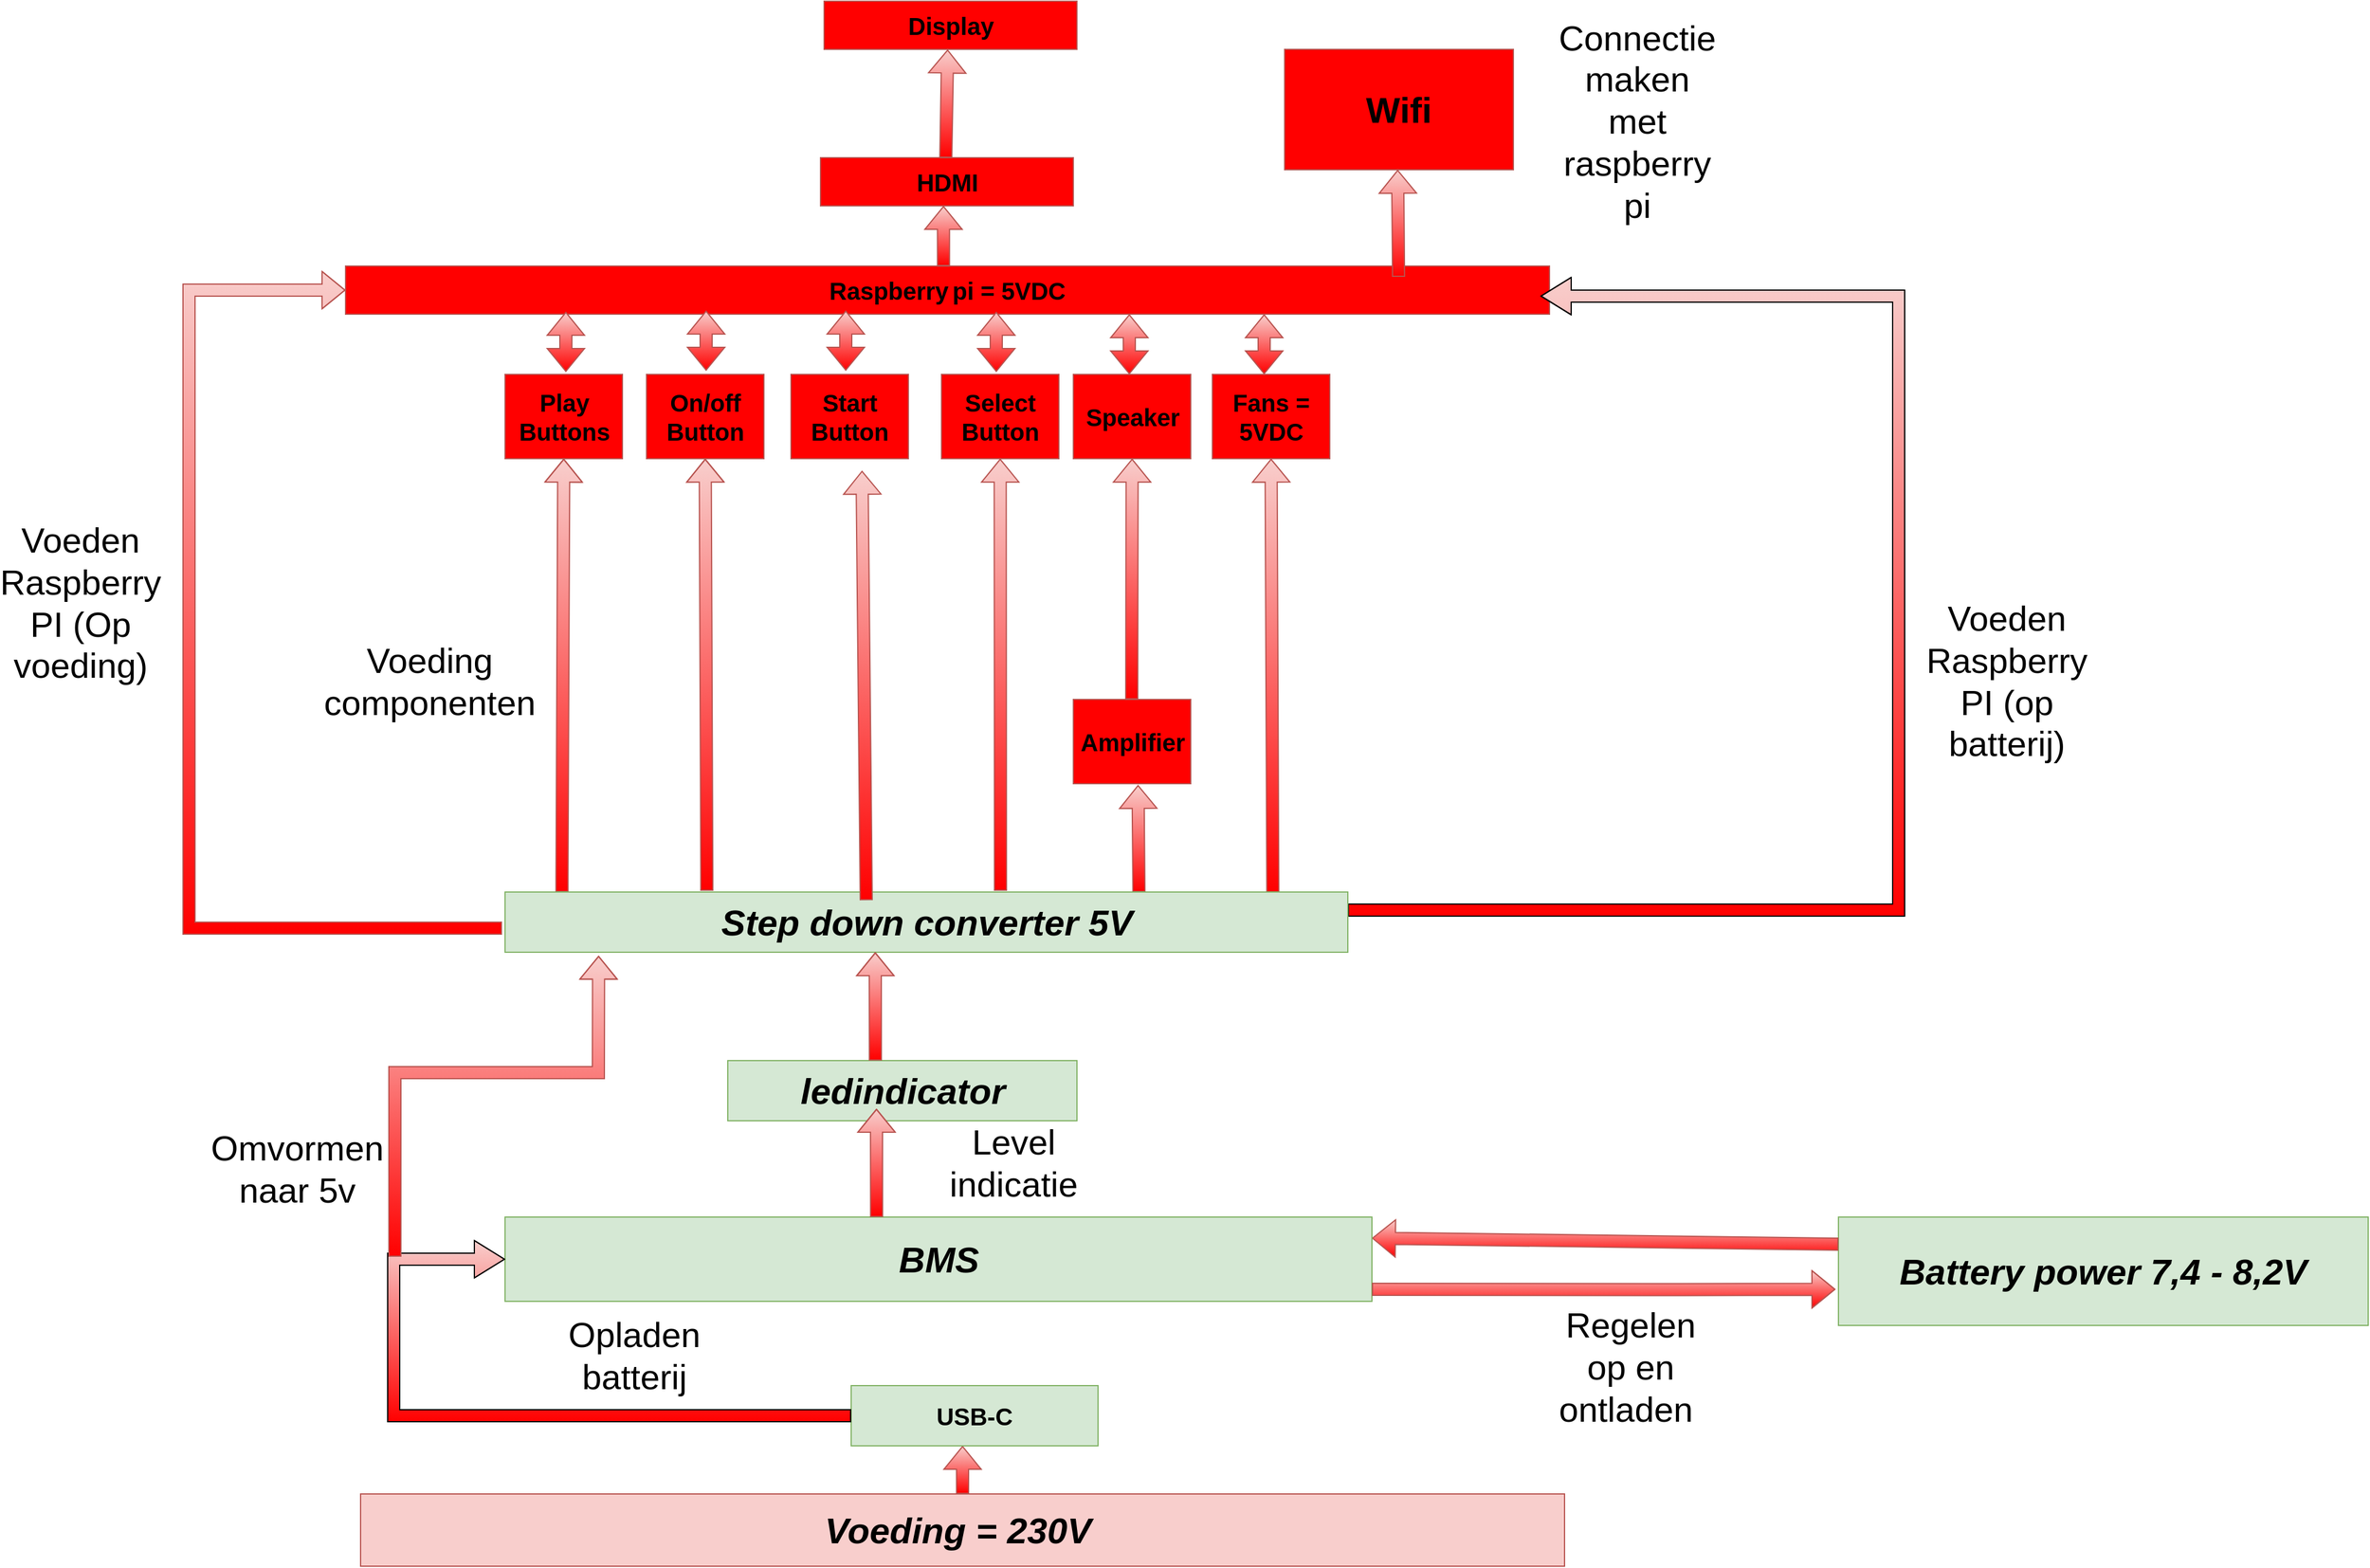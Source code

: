 <mxfile version="23.1.6" type="device" pages="2">
  <diagram name="Pagina-1" id="BVmWbuZmynB-B3Y1zxiG">
    <mxGraphModel dx="2627" dy="2064" grid="1" gridSize="10" guides="1" tooltips="1" connect="1" arrows="1" fold="1" page="0" pageScale="1" pageWidth="1169" pageHeight="827" math="0" shadow="0">
      <root>
        <mxCell id="0" />
        <mxCell id="1" parent="0" />
        <mxCell id="gzW0-0ScK9NF6WWJQt-L-2" value="&lt;span style=&quot;font-size: 30px;&quot;&gt;&lt;b&gt;&lt;i&gt;Battery power 7,4 - 8,2V&lt;/i&gt;&lt;/b&gt;&lt;/span&gt;" style="text;html=1;align=center;verticalAlign=middle;whiteSpace=wrap;rounded=0;fillColor=#d5e8d4;strokeColor=#82b366;" parent="1" vertex="1">
          <mxGeometry x="1240" y="590" width="440" height="90" as="geometry" />
        </mxCell>
        <mxCell id="gzW0-0ScK9NF6WWJQt-L-3" value="&lt;b&gt;&lt;i&gt;&lt;font style=&quot;font-size: 30px;&quot;&gt;Voeding = 230V&amp;nbsp;&lt;/font&gt;&lt;/i&gt;&lt;/b&gt;" style="rounded=0;whiteSpace=wrap;html=1;fillColor=#f8cecc;strokeColor=#b85450;" parent="1" vertex="1">
          <mxGeometry x="12.5" y="820" width="1000" height="60" as="geometry" />
        </mxCell>
        <mxCell id="gzW0-0ScK9NF6WWJQt-L-7" value="&lt;b&gt;&lt;font style=&quot;font-size: 20px;&quot;&gt;Play Buttons&lt;/font&gt;&lt;/b&gt;" style="rounded=0;whiteSpace=wrap;html=1;fillColor=#FF0000;gradientColor=#FF0000;strokeColor=#b85450;" parent="1" vertex="1">
          <mxGeometry x="132.5" y="-110" width="97.5" height="70" as="geometry" />
        </mxCell>
        <mxCell id="gzW0-0ScK9NF6WWJQt-L-12" value="&lt;font style=&quot;font-size: 20px;&quot;&gt;&lt;b&gt;Speaker&lt;/b&gt;&lt;/font&gt;" style="rounded=0;whiteSpace=wrap;html=1;fillColor=#FF0000;gradientColor=#FF0000;strokeColor=#b85450;" parent="1" vertex="1">
          <mxGeometry x="604.5" y="-110" width="97.5" height="70" as="geometry" />
        </mxCell>
        <mxCell id="gzW0-0ScK9NF6WWJQt-L-13" value="&lt;font style=&quot;font-size: 20px;&quot;&gt;&lt;b&gt;Display&lt;/b&gt;&lt;/font&gt;" style="rounded=0;whiteSpace=wrap;html=1;fillColor=#FF0000;gradientColor=#FF0000;strokeColor=#b85450;" parent="1" vertex="1">
          <mxGeometry x="397.5" y="-420" width="210" height="40" as="geometry" />
        </mxCell>
        <mxCell id="gzW0-0ScK9NF6WWJQt-L-16" value="" style="shape=flexArrow;endArrow=classic;html=1;rounded=0;fillColor=#f8cecc;strokeColor=#b85450;gradientColor=#FF0000;" parent="1" edge="1">
          <mxGeometry width="50" height="50" relative="1" as="geometry">
            <mxPoint x="659" y="320" as="sourcePoint" />
            <mxPoint x="658.25" y="231" as="targetPoint" />
          </mxGeometry>
        </mxCell>
        <mxCell id="gzW0-0ScK9NF6WWJQt-L-17" value="&lt;b&gt;&lt;font style=&quot;font-size: 20px;&quot;&gt;Raspberry&lt;/font&gt; &lt;font style=&quot;font-size: 20px;&quot;&gt;pi = 5VDC&lt;/font&gt;&lt;/b&gt;" style="rounded=0;whiteSpace=wrap;html=1;fillColor=#FF0000;gradientColor=#FF0000;strokeColor=#b85450;" parent="1" vertex="1">
          <mxGeometry y="-200" width="1000" height="40" as="geometry" />
        </mxCell>
        <mxCell id="gzW0-0ScK9NF6WWJQt-L-18" value="" style="shape=flexArrow;endArrow=classic;startArrow=classic;html=1;rounded=0;fillColor=#f8cecc;gradientColor=#ff0000;strokeColor=#b85450;" parent="1" edge="1">
          <mxGeometry width="100" height="100" relative="1" as="geometry">
            <mxPoint x="183" y="-112" as="sourcePoint" />
            <mxPoint x="183" y="-162" as="targetPoint" />
          </mxGeometry>
        </mxCell>
        <mxCell id="gzW0-0ScK9NF6WWJQt-L-19" value="" style="shape=flexArrow;endArrow=classic;startArrow=classic;html=1;rounded=0;fillColor=#f8cecc;gradientColor=#ff0000;strokeColor=#b85450;" parent="1" edge="1">
          <mxGeometry width="100" height="100" relative="1" as="geometry">
            <mxPoint x="651" y="-110" as="sourcePoint" />
            <mxPoint x="651" y="-160" as="targetPoint" />
          </mxGeometry>
        </mxCell>
        <mxCell id="gzW0-0ScK9NF6WWJQt-L-22" value="&lt;span style=&quot;font-size: 20px;&quot;&gt;&lt;b&gt;Fans = 5VDC&lt;/b&gt;&lt;/span&gt;" style="rounded=0;whiteSpace=wrap;html=1;fillColor=#FF0000;gradientColor=#FF0000;strokeColor=#b85450;" parent="1" vertex="1">
          <mxGeometry x="720" y="-110" width="97.5" height="70" as="geometry" />
        </mxCell>
        <mxCell id="gzW0-0ScK9NF6WWJQt-L-24" value="" style="shape=flexArrow;endArrow=classic;html=1;rounded=0;fillColor=#f8cecc;strokeColor=#b85450;gradientColor=#FF0000;entryX=0.5;entryY=1;entryDx=0;entryDy=0;exitX=0.911;exitY=0.005;exitDx=0;exitDy=0;exitPerimeter=0;" parent="1" source="vp4EuXh7RfyBF7uur29L-22" target="gzW0-0ScK9NF6WWJQt-L-22" edge="1">
          <mxGeometry width="50" height="50" relative="1" as="geometry">
            <mxPoint x="776" y="320" as="sourcePoint" />
            <mxPoint x="770" y="-40" as="targetPoint" />
          </mxGeometry>
        </mxCell>
        <mxCell id="gzW0-0ScK9NF6WWJQt-L-25" value="" style="shape=flexArrow;endArrow=classic;startArrow=classic;html=1;rounded=0;fillColor=#f8cecc;gradientColor=#ff0000;strokeColor=#b85450;" parent="1" edge="1">
          <mxGeometry width="100" height="100" relative="1" as="geometry">
            <mxPoint x="763" y="-110" as="sourcePoint" />
            <mxPoint x="763" y="-160" as="targetPoint" />
          </mxGeometry>
        </mxCell>
        <mxCell id="gzW0-0ScK9NF6WWJQt-L-28" value="" style="shape=flexArrow;endArrow=classic;html=1;rounded=0;fillColor=#f8cecc;strokeColor=#b85450;gradientColor=#FF0000;" parent="1" edge="1">
          <mxGeometry width="50" height="50" relative="1" as="geometry">
            <mxPoint x="496.67" y="-200" as="sourcePoint" />
            <mxPoint x="496.67" y="-250" as="targetPoint" />
          </mxGeometry>
        </mxCell>
        <mxCell id="fVlKrD4pzmXDEWI3yO4o-3" value="" style="shape=flexArrow;endArrow=classic;html=1;rounded=0;fillColor=#f8cecc;strokeColor=#b85450;gradientColor=#FF0000;" parent="1" edge="1">
          <mxGeometry width="50" height="50" relative="1" as="geometry">
            <mxPoint x="512.5" y="820" as="sourcePoint" />
            <mxPoint x="512.5" y="780" as="targetPoint" />
          </mxGeometry>
        </mxCell>
        <mxCell id="DdbdXnfmfiu9sofm0Eif-1" value="&lt;span style=&quot;font-size: 20px;&quot;&gt;&lt;b&gt;On/off Button&lt;/b&gt;&lt;/span&gt;" style="rounded=0;whiteSpace=wrap;html=1;fillColor=#FF0000;gradientColor=#FF0000;strokeColor=#b85450;" parent="1" vertex="1">
          <mxGeometry x="250" y="-110" width="97.5" height="70" as="geometry" />
        </mxCell>
        <mxCell id="DdbdXnfmfiu9sofm0Eif-3" value="" style="shape=flexArrow;endArrow=classic;startArrow=classic;html=1;rounded=0;fillColor=#f8cecc;gradientColor=#ff0000;strokeColor=#b85450;" parent="1" edge="1">
          <mxGeometry width="100" height="100" relative="1" as="geometry">
            <mxPoint x="299.5" y="-113" as="sourcePoint" />
            <mxPoint x="299.5" y="-163" as="targetPoint" />
          </mxGeometry>
        </mxCell>
        <mxCell id="DdbdXnfmfiu9sofm0Eif-7" value="&lt;span style=&quot;font-size: 20px;&quot;&gt;&lt;b&gt;Start Button&lt;/b&gt;&lt;/span&gt;" style="rounded=0;whiteSpace=wrap;html=1;fillColor=#FF0000;gradientColor=#FF0000;strokeColor=#b85450;" parent="1" vertex="1">
          <mxGeometry x="370" y="-110" width="97.5" height="70" as="geometry" />
        </mxCell>
        <mxCell id="DdbdXnfmfiu9sofm0Eif-8" value="" style="shape=flexArrow;endArrow=classic;html=1;rounded=0;fillColor=#f8cecc;strokeColor=#b85450;gradientColor=#FF0000;exitX=0;exitY=0.25;exitDx=0;exitDy=0;entryX=1;entryY=0.25;entryDx=0;entryDy=0;" parent="1" source="gzW0-0ScK9NF6WWJQt-L-2" target="vp4EuXh7RfyBF7uur29L-2" edge="1">
          <mxGeometry width="50" height="50" relative="1" as="geometry">
            <mxPoint x="1080" y="600.0" as="sourcePoint" />
            <mxPoint x="926.25" y="600" as="targetPoint" />
          </mxGeometry>
        </mxCell>
        <mxCell id="DdbdXnfmfiu9sofm0Eif-9" value="" style="shape=flexArrow;endArrow=classic;startArrow=classic;html=1;rounded=0;fillColor=#f8cecc;gradientColor=#ff0000;strokeColor=#b85450;" parent="1" edge="1">
          <mxGeometry width="100" height="100" relative="1" as="geometry">
            <mxPoint x="415.5" y="-113" as="sourcePoint" />
            <mxPoint x="415.5" y="-163" as="targetPoint" />
          </mxGeometry>
        </mxCell>
        <mxCell id="DdbdXnfmfiu9sofm0Eif-19" value="&lt;span style=&quot;font-size: 20px;&quot;&gt;&lt;b&gt;Select Button&lt;/b&gt;&lt;/span&gt;" style="rounded=0;whiteSpace=wrap;html=1;fillColor=#FF0000;gradientColor=#FF0000;strokeColor=#b85450;" parent="1" vertex="1">
          <mxGeometry x="495" y="-110" width="97.5" height="70" as="geometry" />
        </mxCell>
        <mxCell id="DdbdXnfmfiu9sofm0Eif-20" value="" style="shape=flexArrow;endArrow=classic;html=1;rounded=0;fillColor=#f8cecc;strokeColor=#b85450;gradientColor=#FF0000;entryX=0.5;entryY=1;entryDx=0;entryDy=0;exitX=0.386;exitY=0;exitDx=0;exitDy=0;exitPerimeter=0;" parent="1" target="DdbdXnfmfiu9sofm0Eif-19" edge="1">
          <mxGeometry width="50" height="50" relative="1" as="geometry">
            <mxPoint x="544" y="319" as="sourcePoint" />
            <mxPoint x="564.5" y="268" as="targetPoint" />
          </mxGeometry>
        </mxCell>
        <mxCell id="DdbdXnfmfiu9sofm0Eif-21" value="" style="shape=flexArrow;endArrow=classic;startArrow=classic;html=1;rounded=0;fillColor=#f8cecc;gradientColor=#ff0000;strokeColor=#b85450;" parent="1" edge="1">
          <mxGeometry width="100" height="100" relative="1" as="geometry">
            <mxPoint x="540.5" y="-112" as="sourcePoint" />
            <mxPoint x="540.5" y="-162" as="targetPoint" />
          </mxGeometry>
        </mxCell>
        <mxCell id="DdbdXnfmfiu9sofm0Eif-22" value="" style="shape=flexArrow;endArrow=classic;html=1;rounded=0;fillColor=#f8cecc;strokeColor=#b85450;gradientColor=#FF0000;entryX=0.5;entryY=1;entryDx=0;entryDy=0;" parent="1" target="gzW0-0ScK9NF6WWJQt-L-7" edge="1">
          <mxGeometry width="50" height="50" relative="1" as="geometry">
            <mxPoint x="179.79" y="320" as="sourcePoint" />
            <mxPoint x="179.54" y="228" as="targetPoint" />
            <Array as="points">
              <mxPoint x="179.79" y="308" />
            </Array>
          </mxGeometry>
        </mxCell>
        <mxCell id="DdbdXnfmfiu9sofm0Eif-23" value="&lt;span style=&quot;font-size: 20px;&quot;&gt;&lt;b&gt;USB-C&lt;/b&gt;&lt;/span&gt;" style="rounded=0;whiteSpace=wrap;html=1;fillColor=#D5E8D4;gradientColor=none;strokeColor=#82B366;" parent="1" vertex="1">
          <mxGeometry x="420" y="730" width="205" height="50" as="geometry" />
        </mxCell>
        <mxCell id="vp4EuXh7RfyBF7uur29L-2" value="&lt;span style=&quot;font-size: 30px;&quot;&gt;&lt;b&gt;&lt;i&gt;BMS&lt;/i&gt;&lt;/b&gt;&lt;/span&gt;" style="text;html=1;align=center;verticalAlign=middle;whiteSpace=wrap;rounded=0;fillColor=#d5e8d4;strokeColor=#82b366;" parent="1" vertex="1">
          <mxGeometry x="132.5" y="590" width="720" height="70" as="geometry" />
        </mxCell>
        <mxCell id="vp4EuXh7RfyBF7uur29L-7" value="" style="shape=flexArrow;endArrow=classic;html=1;rounded=0;fontSize=12;startSize=8;endSize=8;exitX=0;exitY=0.5;exitDx=0;exitDy=0;fillColor=#F8CECC;gradientColor=#FF0000;entryX=0;entryY=0.5;entryDx=0;entryDy=0;" parent="1" source="DdbdXnfmfiu9sofm0Eif-23" target="vp4EuXh7RfyBF7uur29L-2" edge="1">
          <mxGeometry width="50" height="50" relative="1" as="geometry">
            <mxPoint x="100" y="610" as="sourcePoint" />
            <mxPoint x="120" y="460" as="targetPoint" />
            <Array as="points">
              <mxPoint x="40" y="755" />
              <mxPoint x="40" y="625" />
            </Array>
          </mxGeometry>
        </mxCell>
        <mxCell id="vp4EuXh7RfyBF7uur29L-10" value="" style="shape=flexArrow;endArrow=classic;html=1;rounded=0;fontSize=12;startSize=8;endSize=8;fillColor=#F8CECC;gradientColor=#FF0000;" parent="1" edge="1">
          <mxGeometry width="50" height="50" relative="1" as="geometry">
            <mxPoint x="832.5" y="335.04" as="sourcePoint" />
            <mxPoint x="992.5" y="-175.03" as="targetPoint" />
            <Array as="points">
              <mxPoint x="1010" y="335.04" />
              <mxPoint x="1290" y="335.04" />
              <mxPoint x="1290" y="-174.96" />
              <mxPoint x="1130" y="-174.96" />
            </Array>
          </mxGeometry>
        </mxCell>
        <mxCell id="vp4EuXh7RfyBF7uur29L-11" value="" style="shape=flexArrow;endArrow=classic;html=1;rounded=0;fillColor=#f8cecc;strokeColor=#b85450;gradientColor=#FF0000;entryX=0.5;entryY=1;entryDx=0;entryDy=0;" parent="1" target="DdbdXnfmfiu9sofm0Eif-1" edge="1">
          <mxGeometry width="50" height="50" relative="1" as="geometry">
            <mxPoint x="300.09" y="319" as="sourcePoint" />
            <mxPoint x="299.84" y="227" as="targetPoint" />
            <Array as="points">
              <mxPoint x="300.09" y="307" />
            </Array>
          </mxGeometry>
        </mxCell>
        <mxCell id="vp4EuXh7RfyBF7uur29L-15" value="&lt;span style=&quot;font-size: 30px;&quot;&gt;&lt;b&gt;&lt;i&gt;ledindicator&lt;/i&gt;&lt;/b&gt;&lt;/span&gt;" style="text;html=1;align=center;verticalAlign=middle;whiteSpace=wrap;rounded=0;fillColor=#d5e8d4;strokeColor=#82b366;" parent="1" vertex="1">
          <mxGeometry x="317.5" y="460" width="290" height="50" as="geometry" />
        </mxCell>
        <mxCell id="vp4EuXh7RfyBF7uur29L-22" value="&lt;span style=&quot;font-size: 30px;&quot;&gt;&lt;b&gt;&lt;i&gt;Step down converter 5V&lt;/i&gt;&lt;/b&gt;&lt;/span&gt;" style="text;html=1;align=center;verticalAlign=middle;whiteSpace=wrap;rounded=0;fillColor=#d5e8d4;strokeColor=#82b366;" parent="1" vertex="1">
          <mxGeometry x="132.5" y="320" width="700" height="50" as="geometry" />
        </mxCell>
        <mxCell id="g96vZxY6Tcg0hhWGOu4u-1" value="&lt;font style=&quot;font-size: 29px;&quot;&gt;Omvormen naar 5v&lt;/font&gt;" style="text;html=1;align=center;verticalAlign=middle;whiteSpace=wrap;rounded=0;" parent="1" vertex="1">
          <mxGeometry x="-100" y="500" width="120" height="100" as="geometry" />
        </mxCell>
        <mxCell id="g96vZxY6Tcg0hhWGOu4u-3" value="" style="shape=flexArrow;endArrow=classic;html=1;rounded=0;fillColor=#f8cecc;strokeColor=#b85450;gradientColor=#FF0000;entryX=0;entryY=0.5;entryDx=0;entryDy=0;" parent="1" target="gzW0-0ScK9NF6WWJQt-L-17" edge="1">
          <mxGeometry width="50" height="50" relative="1" as="geometry">
            <mxPoint x="130" y="350" as="sourcePoint" />
            <mxPoint x="100.0" y="270" as="targetPoint" />
            <Array as="points">
              <mxPoint x="-130" y="350" />
              <mxPoint x="-130" y="-180" />
            </Array>
          </mxGeometry>
        </mxCell>
        <mxCell id="g96vZxY6Tcg0hhWGOu4u-4" value="&lt;font style=&quot;font-size: 20px;&quot;&gt;&lt;b&gt;HDMI&lt;/b&gt;&lt;/font&gt;" style="rounded=0;whiteSpace=wrap;html=1;fillColor=#FF0000;gradientColor=#FF0000;strokeColor=#b85450;" parent="1" vertex="1">
          <mxGeometry x="394.5" y="-290" width="210" height="40" as="geometry" />
        </mxCell>
        <mxCell id="g96vZxY6Tcg0hhWGOu4u-5" value="" style="shape=flexArrow;endArrow=classic;html=1;rounded=0;fillColor=#f8cecc;strokeColor=#b85450;gradientColor=#FF0000;entryX=0.5;entryY=1;entryDx=0;entryDy=0;exitX=0.275;exitY=-0.019;exitDx=0;exitDy=0;exitPerimeter=0;" parent="1" edge="1">
          <mxGeometry width="50" height="50" relative="1" as="geometry">
            <mxPoint x="498.59" y="-290.0" as="sourcePoint" />
            <mxPoint x="500.09" y="-379.86" as="targetPoint" />
          </mxGeometry>
        </mxCell>
        <mxCell id="g96vZxY6Tcg0hhWGOu4u-6" value="&lt;font style=&quot;font-size: 20px;&quot;&gt;&lt;b&gt;Amplifier&lt;/b&gt;&lt;/font&gt;" style="rounded=0;whiteSpace=wrap;html=1;fillColor=#FF0000;gradientColor=#FF0000;strokeColor=#b85450;" parent="1" vertex="1">
          <mxGeometry x="604.5" y="160" width="97.5" height="70" as="geometry" />
        </mxCell>
        <mxCell id="g96vZxY6Tcg0hhWGOu4u-7" value="" style="shape=flexArrow;endArrow=classic;html=1;rounded=0;fillColor=#f8cecc;strokeColor=#b85450;gradientColor=#FF0000;" parent="1" edge="1">
          <mxGeometry width="50" height="50" relative="1" as="geometry">
            <mxPoint x="653" y="160" as="sourcePoint" />
            <mxPoint x="653.34" y="-40" as="targetPoint" />
          </mxGeometry>
        </mxCell>
        <mxCell id="g96vZxY6Tcg0hhWGOu4u-9" value="&lt;font style=&quot;font-size: 29px;&quot;&gt;Voeden Raspberry PI (Op voeding)&lt;/font&gt;" style="text;html=1;align=center;verticalAlign=middle;whiteSpace=wrap;rounded=0;" parent="1" vertex="1">
          <mxGeometry x="-280" y="30" width="120" height="100" as="geometry" />
        </mxCell>
        <mxCell id="g96vZxY6Tcg0hhWGOu4u-10" value="&lt;font style=&quot;font-size: 29px;&quot;&gt;Voeden Raspberry PI (op batterij)&lt;/font&gt;" style="text;html=1;align=center;verticalAlign=middle;whiteSpace=wrap;rounded=1;" parent="1" vertex="1">
          <mxGeometry x="1320" y="95" width="120" height="100" as="geometry" />
        </mxCell>
        <mxCell id="g96vZxY6Tcg0hhWGOu4u-11" value="&lt;font style=&quot;font-size: 29px;&quot;&gt;Opladen batterij&lt;/font&gt;" style="text;html=1;align=center;verticalAlign=middle;whiteSpace=wrap;rounded=0;" parent="1" vertex="1">
          <mxGeometry x="190" y="665" width="100" height="80" as="geometry" />
        </mxCell>
        <mxCell id="g96vZxY6Tcg0hhWGOu4u-12" value="&lt;font style=&quot;font-size: 29px;&quot;&gt;Regelen op en ontladen&amp;nbsp;&lt;/font&gt;" style="text;html=1;align=center;verticalAlign=middle;whiteSpace=wrap;rounded=0;" parent="1" vertex="1">
          <mxGeometry x="1050" y="710" width="35" height="10" as="geometry" />
        </mxCell>
        <mxCell id="g96vZxY6Tcg0hhWGOu4u-13" value="&lt;font style=&quot;font-size: 29px;&quot;&gt;Voeding componenten&lt;/font&gt;" style="text;html=1;align=center;verticalAlign=middle;whiteSpace=wrap;rounded=0;" parent="1" vertex="1">
          <mxGeometry y="90" width="140" height="110" as="geometry" />
        </mxCell>
        <mxCell id="g96vZxY6Tcg0hhWGOu4u-16" value="" style="shape=flexArrow;endArrow=classic;html=1;rounded=0;fillColor=#f8cecc;strokeColor=#b85450;gradientColor=#FF0000;entryX=0.111;entryY=1.058;entryDx=0;entryDy=0;exitX=0.318;exitY=0.067;exitDx=0;exitDy=0;exitPerimeter=0;entryPerimeter=0;" parent="1" target="vp4EuXh7RfyBF7uur29L-22" edge="1">
          <mxGeometry width="50" height="50" relative="1" as="geometry">
            <mxPoint x="41" y="623" as="sourcePoint" />
            <mxPoint x="40" y="400" as="targetPoint" />
            <Array as="points">
              <mxPoint x="41" y="470" />
              <mxPoint x="210" y="470" />
            </Array>
          </mxGeometry>
        </mxCell>
        <mxCell id="g96vZxY6Tcg0hhWGOu4u-17" value="" style="shape=flexArrow;endArrow=classic;html=1;rounded=0;fillColor=#f8cecc;strokeColor=#b85450;gradientColor=#FF0000;entryX=0.5;entryY=1;entryDx=0;entryDy=0;exitX=0.275;exitY=-0.019;exitDx=0;exitDy=0;exitPerimeter=0;" parent="1" edge="1">
          <mxGeometry width="50" height="50" relative="1" as="geometry">
            <mxPoint x="432.5" y="326.86" as="sourcePoint" />
            <mxPoint x="429" y="-30" as="targetPoint" />
          </mxGeometry>
        </mxCell>
        <mxCell id="g96vZxY6Tcg0hhWGOu4u-21" value="" style="shape=flexArrow;endArrow=classic;html=1;rounded=0;fillColor=#f8cecc;strokeColor=#b85450;gradientColor=#FF0000;" parent="1" edge="1">
          <mxGeometry width="50" height="50" relative="1" as="geometry">
            <mxPoint x="852.5" y="650" as="sourcePoint" />
            <mxPoint x="1237.5" y="650" as="targetPoint" />
            <Array as="points">
              <mxPoint x="1085" y="650.25" />
            </Array>
          </mxGeometry>
        </mxCell>
        <mxCell id="g96vZxY6Tcg0hhWGOu4u-22" value="&lt;font style=&quot;font-size: 30px;&quot;&gt;&lt;b&gt;Wifi&lt;/b&gt;&lt;/font&gt;" style="rounded=0;whiteSpace=wrap;html=1;fillColor=#FF0000;gradientColor=#FF0000;strokeColor=#b85450;" parent="1" vertex="1">
          <mxGeometry x="780" y="-380" width="190" height="100" as="geometry" />
        </mxCell>
        <mxCell id="g96vZxY6Tcg0hhWGOu4u-23" value="" style="shape=flexArrow;endArrow=classic;html=1;rounded=0;fillColor=#f8cecc;strokeColor=#b85450;gradientColor=#FF0000;" parent="1" edge="1">
          <mxGeometry width="50" height="50" relative="1" as="geometry">
            <mxPoint x="874.64" y="-191" as="sourcePoint" />
            <mxPoint x="873.89" y="-280" as="targetPoint" />
          </mxGeometry>
        </mxCell>
        <mxCell id="g96vZxY6Tcg0hhWGOu4u-25" value="" style="shape=flexArrow;endArrow=classic;html=1;rounded=0;fillColor=#f8cecc;strokeColor=#b85450;gradientColor=#FF0000;" parent="1" edge="1">
          <mxGeometry width="50" height="50" relative="1" as="geometry">
            <mxPoint x="441.09" y="590" as="sourcePoint" />
            <mxPoint x="441" y="500" as="targetPoint" />
            <Array as="points">
              <mxPoint x="441.09" y="578" />
            </Array>
          </mxGeometry>
        </mxCell>
        <mxCell id="g96vZxY6Tcg0hhWGOu4u-26" value="" style="shape=flexArrow;endArrow=classic;html=1;rounded=0;fillColor=#f8cecc;strokeColor=#b85450;gradientColor=#FF0000;" parent="1" edge="1">
          <mxGeometry width="50" height="50" relative="1" as="geometry">
            <mxPoint x="440.09" y="460" as="sourcePoint" />
            <mxPoint x="440" y="370" as="targetPoint" />
            <Array as="points">
              <mxPoint x="440.09" y="448" />
            </Array>
          </mxGeometry>
        </mxCell>
        <mxCell id="g96vZxY6Tcg0hhWGOu4u-30" value="&lt;font style=&quot;font-size: 29px;&quot;&gt;Connectie maken met raspberry pi&lt;/font&gt;" style="text;html=1;align=center;verticalAlign=middle;whiteSpace=wrap;rounded=0;" parent="1" vertex="1">
          <mxGeometry x="1012.5" y="-370" width="120" height="100" as="geometry" />
        </mxCell>
        <mxCell id="g96vZxY6Tcg0hhWGOu4u-31" value="&lt;span style=&quot;font-size: 29px;&quot;&gt;Level indicatie&lt;/span&gt;" style="text;html=1;align=center;verticalAlign=middle;whiteSpace=wrap;rounded=0;" parent="1" vertex="1">
          <mxGeometry x="485" y="490" width="140" height="110" as="geometry" />
        </mxCell>
      </root>
    </mxGraphModel>
  </diagram>
  <diagram id="GyoxNu-beqRT5XoODJPu" name="Pagina-2">
    <mxGraphModel dx="1736" dy="825" grid="1" gridSize="10" guides="1" tooltips="1" connect="1" arrows="1" fold="1" page="0" pageScale="1" pageWidth="1169" pageHeight="827" math="0" shadow="0">
      <root>
        <mxCell id="0" />
        <mxCell id="1" parent="0" />
        <mxCell id="WKJVpKRycBPY5lvuBXqq-1" value="&lt;font style=&quot;font-size: 30px;&quot;&gt;&lt;b&gt;&lt;i&gt;Battery Power = 5V&lt;/i&gt;&lt;/b&gt;&lt;/font&gt;" style="text;html=1;align=center;verticalAlign=middle;whiteSpace=wrap;rounded=0;fillColor=#d5e8d4;strokeColor=#82b366;" vertex="1" parent="1">
          <mxGeometry x="10" y="60" width="1000" height="60" as="geometry" />
        </mxCell>
        <mxCell id="TvSR_9I_aphUSOGwPk1r-1" value="&lt;b&gt;&lt;font style=&quot;font-size: 20px;&quot;&gt;BMS&lt;br&gt;&lt;/font&gt;&lt;/b&gt;" style="rounded=0;whiteSpace=wrap;html=1;fillColor=#FF0000;gradientColor=#FF0000;strokeColor=#b85450;" vertex="1" parent="1">
          <mxGeometry x="461.25" y="260" width="97.5" height="70" as="geometry" />
        </mxCell>
        <mxCell id="3KS2qwFEmoBWs900QoU_-1" value="&lt;b&gt;&lt;i&gt;&lt;font style=&quot;font-size: 30px;&quot;&gt;Voeding = 230V -&amp;gt;5V&lt;/font&gt;&lt;/i&gt;&lt;/b&gt;" style="rounded=0;whiteSpace=wrap;html=1;fillColor=#f8cecc;strokeColor=#b85450;" vertex="1" parent="1">
          <mxGeometry x="-10" y="380" width="1000" height="60" as="geometry" />
        </mxCell>
        <mxCell id="pUqM6m3a9A7mCj4pIiTd-1" value="" style="shape=flexArrow;endArrow=classic;html=1;rounded=0;fillColor=#f8cecc;strokeColor=#b85450;gradientColor=#FF0000;entryX=0.5;entryY=1;entryDx=0;entryDy=0;" edge="1" parent="1" target="TvSR_9I_aphUSOGwPk1r-1">
          <mxGeometry width="50" height="50" relative="1" as="geometry">
            <mxPoint x="509.58" y="380" as="sourcePoint" />
            <mxPoint x="509.33" y="288" as="targetPoint" />
            <Array as="points">
              <mxPoint x="509.58" y="368" />
            </Array>
          </mxGeometry>
        </mxCell>
      </root>
    </mxGraphModel>
  </diagram>
</mxfile>
